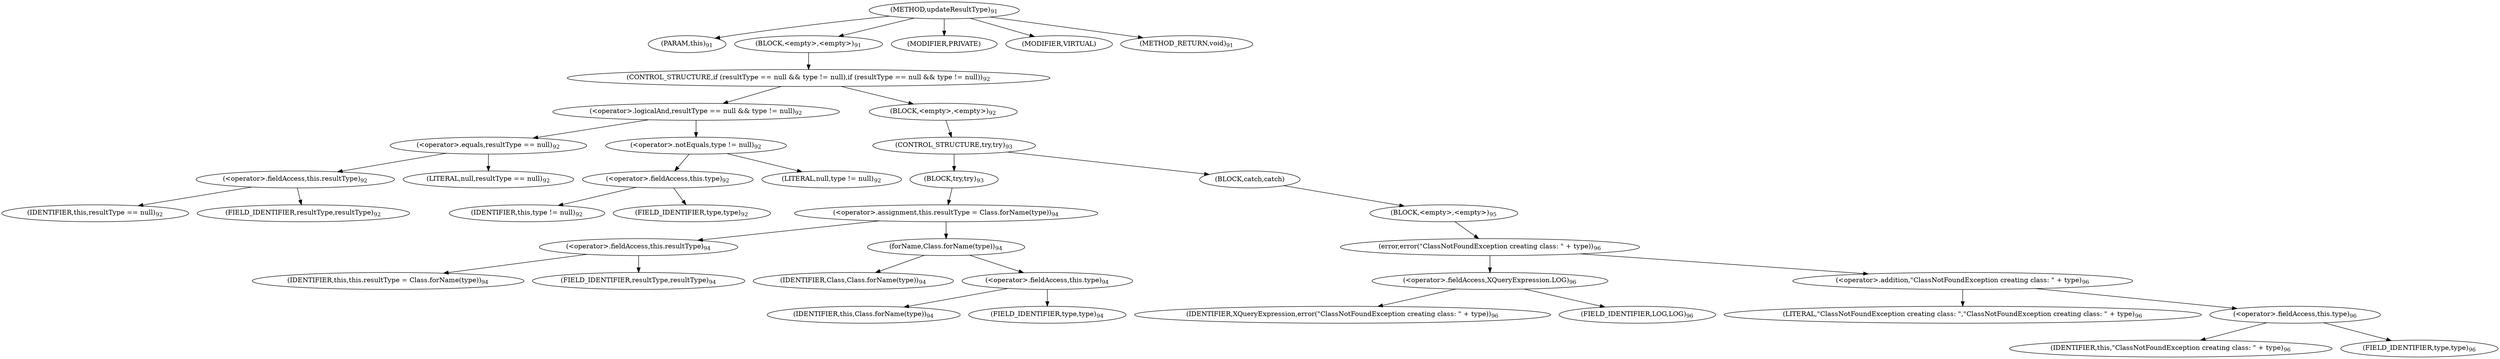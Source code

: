 digraph "updateResultType" {  
"151" [label = <(METHOD,updateResultType)<SUB>91</SUB>> ]
"152" [label = <(PARAM,this)<SUB>91</SUB>> ]
"153" [label = <(BLOCK,&lt;empty&gt;,&lt;empty&gt;)<SUB>91</SUB>> ]
"154" [label = <(CONTROL_STRUCTURE,if (resultType == null &amp;&amp; type != null),if (resultType == null &amp;&amp; type != null))<SUB>92</SUB>> ]
"155" [label = <(&lt;operator&gt;.logicalAnd,resultType == null &amp;&amp; type != null)<SUB>92</SUB>> ]
"156" [label = <(&lt;operator&gt;.equals,resultType == null)<SUB>92</SUB>> ]
"157" [label = <(&lt;operator&gt;.fieldAccess,this.resultType)<SUB>92</SUB>> ]
"158" [label = <(IDENTIFIER,this,resultType == null)<SUB>92</SUB>> ]
"159" [label = <(FIELD_IDENTIFIER,resultType,resultType)<SUB>92</SUB>> ]
"160" [label = <(LITERAL,null,resultType == null)<SUB>92</SUB>> ]
"161" [label = <(&lt;operator&gt;.notEquals,type != null)<SUB>92</SUB>> ]
"162" [label = <(&lt;operator&gt;.fieldAccess,this.type)<SUB>92</SUB>> ]
"163" [label = <(IDENTIFIER,this,type != null)<SUB>92</SUB>> ]
"164" [label = <(FIELD_IDENTIFIER,type,type)<SUB>92</SUB>> ]
"165" [label = <(LITERAL,null,type != null)<SUB>92</SUB>> ]
"166" [label = <(BLOCK,&lt;empty&gt;,&lt;empty&gt;)<SUB>92</SUB>> ]
"167" [label = <(CONTROL_STRUCTURE,try,try)<SUB>93</SUB>> ]
"168" [label = <(BLOCK,try,try)<SUB>93</SUB>> ]
"169" [label = <(&lt;operator&gt;.assignment,this.resultType = Class.forName(type))<SUB>94</SUB>> ]
"170" [label = <(&lt;operator&gt;.fieldAccess,this.resultType)<SUB>94</SUB>> ]
"171" [label = <(IDENTIFIER,this,this.resultType = Class.forName(type))<SUB>94</SUB>> ]
"172" [label = <(FIELD_IDENTIFIER,resultType,resultType)<SUB>94</SUB>> ]
"173" [label = <(forName,Class.forName(type))<SUB>94</SUB>> ]
"174" [label = <(IDENTIFIER,Class,Class.forName(type))<SUB>94</SUB>> ]
"175" [label = <(&lt;operator&gt;.fieldAccess,this.type)<SUB>94</SUB>> ]
"176" [label = <(IDENTIFIER,this,Class.forName(type))<SUB>94</SUB>> ]
"177" [label = <(FIELD_IDENTIFIER,type,type)<SUB>94</SUB>> ]
"178" [label = <(BLOCK,catch,catch)> ]
"179" [label = <(BLOCK,&lt;empty&gt;,&lt;empty&gt;)<SUB>95</SUB>> ]
"180" [label = <(error,error(&quot;ClassNotFoundException creating class: &quot; + type))<SUB>96</SUB>> ]
"181" [label = <(&lt;operator&gt;.fieldAccess,XQueryExpression.LOG)<SUB>96</SUB>> ]
"182" [label = <(IDENTIFIER,XQueryExpression,error(&quot;ClassNotFoundException creating class: &quot; + type))<SUB>96</SUB>> ]
"183" [label = <(FIELD_IDENTIFIER,LOG,LOG)<SUB>96</SUB>> ]
"184" [label = <(&lt;operator&gt;.addition,&quot;ClassNotFoundException creating class: &quot; + type)<SUB>96</SUB>> ]
"185" [label = <(LITERAL,&quot;ClassNotFoundException creating class: &quot;,&quot;ClassNotFoundException creating class: &quot; + type)<SUB>96</SUB>> ]
"186" [label = <(&lt;operator&gt;.fieldAccess,this.type)<SUB>96</SUB>> ]
"187" [label = <(IDENTIFIER,this,&quot;ClassNotFoundException creating class: &quot; + type)<SUB>96</SUB>> ]
"188" [label = <(FIELD_IDENTIFIER,type,type)<SUB>96</SUB>> ]
"189" [label = <(MODIFIER,PRIVATE)> ]
"190" [label = <(MODIFIER,VIRTUAL)> ]
"191" [label = <(METHOD_RETURN,void)<SUB>91</SUB>> ]
  "151" -> "152" 
  "151" -> "153" 
  "151" -> "189" 
  "151" -> "190" 
  "151" -> "191" 
  "153" -> "154" 
  "154" -> "155" 
  "154" -> "166" 
  "155" -> "156" 
  "155" -> "161" 
  "156" -> "157" 
  "156" -> "160" 
  "157" -> "158" 
  "157" -> "159" 
  "161" -> "162" 
  "161" -> "165" 
  "162" -> "163" 
  "162" -> "164" 
  "166" -> "167" 
  "167" -> "168" 
  "167" -> "178" 
  "168" -> "169" 
  "169" -> "170" 
  "169" -> "173" 
  "170" -> "171" 
  "170" -> "172" 
  "173" -> "174" 
  "173" -> "175" 
  "175" -> "176" 
  "175" -> "177" 
  "178" -> "179" 
  "179" -> "180" 
  "180" -> "181" 
  "180" -> "184" 
  "181" -> "182" 
  "181" -> "183" 
  "184" -> "185" 
  "184" -> "186" 
  "186" -> "187" 
  "186" -> "188" 
}
